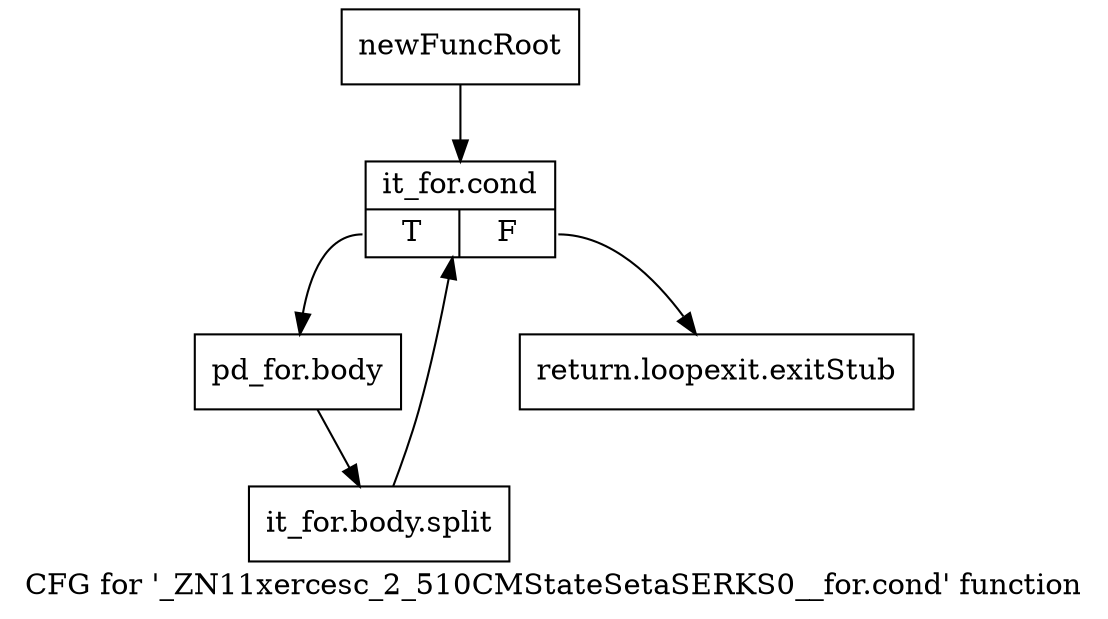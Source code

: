 digraph "CFG for '_ZN11xercesc_2_510CMStateSetaSERKS0__for.cond' function" {
	label="CFG for '_ZN11xercesc_2_510CMStateSetaSERKS0__for.cond' function";

	Node0x9718c30 [shape=record,label="{newFuncRoot}"];
	Node0x9718c30 -> Node0x9718cd0;
	Node0x9718c80 [shape=record,label="{return.loopexit.exitStub}"];
	Node0x9718cd0 [shape=record,label="{it_for.cond|{<s0>T|<s1>F}}"];
	Node0x9718cd0:s0 -> Node0x9718d20;
	Node0x9718cd0:s1 -> Node0x9718c80;
	Node0x9718d20 [shape=record,label="{pd_for.body}"];
	Node0x9718d20 -> Node0x9718930;
	Node0x9718930 [shape=record,label="{it_for.body.split}"];
	Node0x9718930 -> Node0x9718cd0;
}
